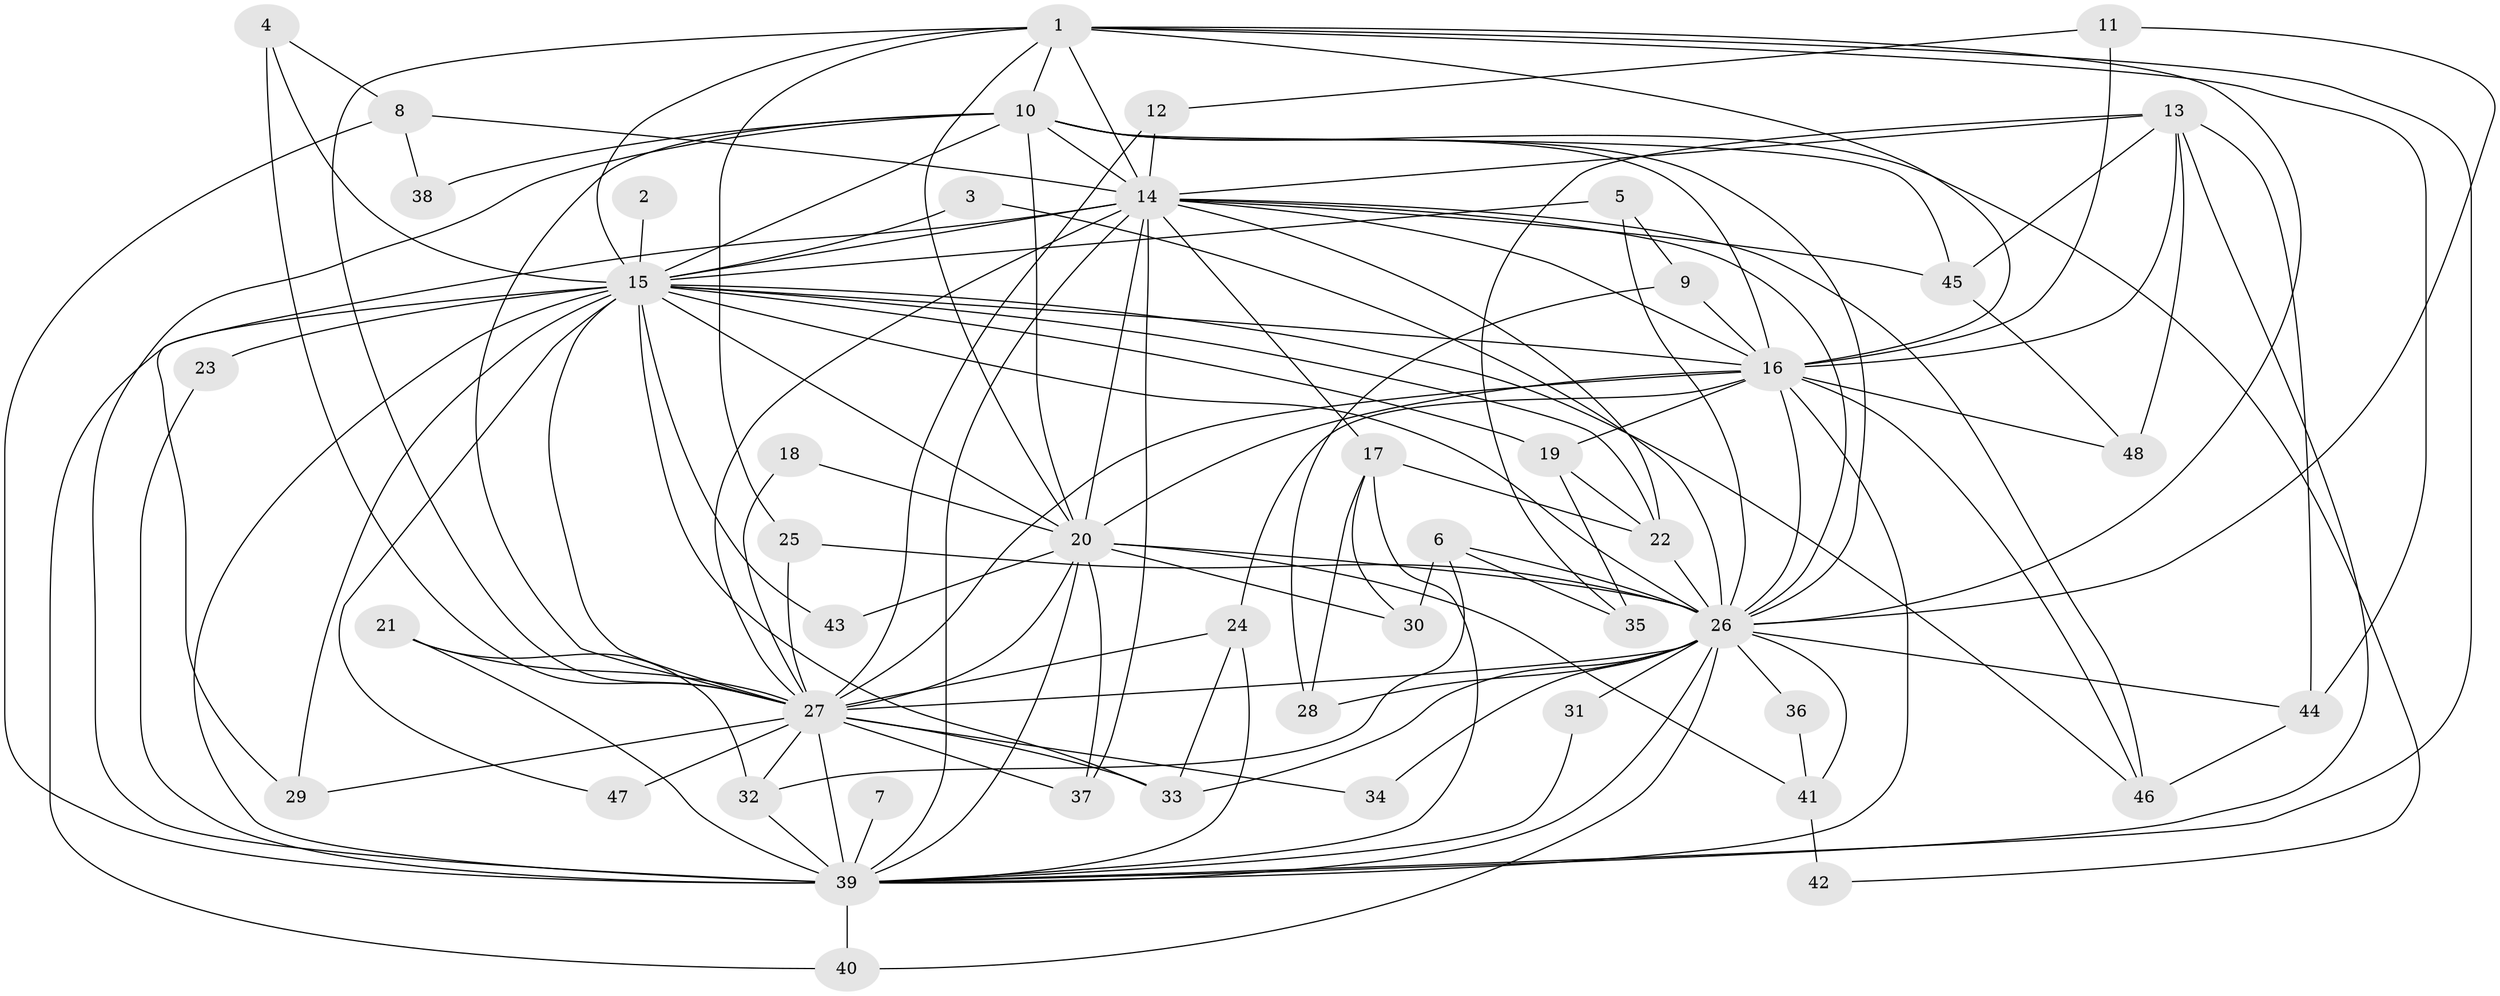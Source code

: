 // original degree distribution, {18: 0.010416666666666666, 25: 0.010416666666666666, 24: 0.020833333333333332, 15: 0.010416666666666666, 16: 0.010416666666666666, 20: 0.010416666666666666, 21: 0.010416666666666666, 12: 0.010416666666666666, 31: 0.010416666666666666, 5: 0.041666666666666664, 4: 0.10416666666666667, 2: 0.5, 3: 0.25}
// Generated by graph-tools (version 1.1) at 2025/01/03/09/25 03:01:27]
// undirected, 48 vertices, 134 edges
graph export_dot {
graph [start="1"]
  node [color=gray90,style=filled];
  1;
  2;
  3;
  4;
  5;
  6;
  7;
  8;
  9;
  10;
  11;
  12;
  13;
  14;
  15;
  16;
  17;
  18;
  19;
  20;
  21;
  22;
  23;
  24;
  25;
  26;
  27;
  28;
  29;
  30;
  31;
  32;
  33;
  34;
  35;
  36;
  37;
  38;
  39;
  40;
  41;
  42;
  43;
  44;
  45;
  46;
  47;
  48;
  1 -- 10 [weight=1.0];
  1 -- 14 [weight=1.0];
  1 -- 15 [weight=1.0];
  1 -- 16 [weight=1.0];
  1 -- 20 [weight=1.0];
  1 -- 25 [weight=1.0];
  1 -- 26 [weight=2.0];
  1 -- 27 [weight=2.0];
  1 -- 39 [weight=1.0];
  1 -- 44 [weight=1.0];
  2 -- 15 [weight=1.0];
  3 -- 15 [weight=1.0];
  3 -- 26 [weight=1.0];
  4 -- 8 [weight=1.0];
  4 -- 15 [weight=1.0];
  4 -- 27 [weight=1.0];
  5 -- 9 [weight=1.0];
  5 -- 15 [weight=1.0];
  5 -- 26 [weight=1.0];
  6 -- 26 [weight=2.0];
  6 -- 30 [weight=1.0];
  6 -- 32 [weight=1.0];
  6 -- 35 [weight=1.0];
  7 -- 39 [weight=1.0];
  8 -- 14 [weight=1.0];
  8 -- 38 [weight=1.0];
  8 -- 39 [weight=1.0];
  9 -- 16 [weight=1.0];
  9 -- 28 [weight=1.0];
  10 -- 14 [weight=2.0];
  10 -- 15 [weight=1.0];
  10 -- 16 [weight=1.0];
  10 -- 20 [weight=1.0];
  10 -- 26 [weight=1.0];
  10 -- 27 [weight=2.0];
  10 -- 38 [weight=2.0];
  10 -- 39 [weight=2.0];
  10 -- 42 [weight=1.0];
  10 -- 45 [weight=1.0];
  11 -- 12 [weight=1.0];
  11 -- 16 [weight=1.0];
  11 -- 26 [weight=1.0];
  12 -- 14 [weight=1.0];
  12 -- 27 [weight=1.0];
  13 -- 14 [weight=1.0];
  13 -- 16 [weight=1.0];
  13 -- 35 [weight=1.0];
  13 -- 39 [weight=1.0];
  13 -- 44 [weight=1.0];
  13 -- 45 [weight=1.0];
  13 -- 48 [weight=1.0];
  14 -- 15 [weight=2.0];
  14 -- 16 [weight=1.0];
  14 -- 17 [weight=1.0];
  14 -- 20 [weight=1.0];
  14 -- 22 [weight=1.0];
  14 -- 26 [weight=1.0];
  14 -- 27 [weight=3.0];
  14 -- 29 [weight=1.0];
  14 -- 37 [weight=1.0];
  14 -- 39 [weight=1.0];
  14 -- 45 [weight=1.0];
  14 -- 46 [weight=1.0];
  15 -- 16 [weight=1.0];
  15 -- 19 [weight=1.0];
  15 -- 20 [weight=1.0];
  15 -- 22 [weight=1.0];
  15 -- 23 [weight=2.0];
  15 -- 26 [weight=1.0];
  15 -- 27 [weight=2.0];
  15 -- 29 [weight=1.0];
  15 -- 33 [weight=1.0];
  15 -- 39 [weight=1.0];
  15 -- 40 [weight=1.0];
  15 -- 43 [weight=1.0];
  15 -- 46 [weight=1.0];
  15 -- 47 [weight=1.0];
  16 -- 19 [weight=1.0];
  16 -- 20 [weight=1.0];
  16 -- 24 [weight=1.0];
  16 -- 26 [weight=1.0];
  16 -- 27 [weight=3.0];
  16 -- 39 [weight=2.0];
  16 -- 46 [weight=1.0];
  16 -- 48 [weight=1.0];
  17 -- 22 [weight=1.0];
  17 -- 28 [weight=1.0];
  17 -- 30 [weight=1.0];
  17 -- 39 [weight=1.0];
  18 -- 20 [weight=1.0];
  18 -- 27 [weight=2.0];
  19 -- 22 [weight=1.0];
  19 -- 35 [weight=1.0];
  20 -- 26 [weight=3.0];
  20 -- 27 [weight=2.0];
  20 -- 30 [weight=1.0];
  20 -- 37 [weight=1.0];
  20 -- 39 [weight=1.0];
  20 -- 41 [weight=1.0];
  20 -- 43 [weight=1.0];
  21 -- 27 [weight=1.0];
  21 -- 32 [weight=1.0];
  21 -- 39 [weight=1.0];
  22 -- 26 [weight=1.0];
  23 -- 39 [weight=1.0];
  24 -- 27 [weight=2.0];
  24 -- 33 [weight=1.0];
  24 -- 39 [weight=1.0];
  25 -- 26 [weight=1.0];
  25 -- 27 [weight=1.0];
  26 -- 27 [weight=3.0];
  26 -- 28 [weight=1.0];
  26 -- 31 [weight=1.0];
  26 -- 33 [weight=1.0];
  26 -- 34 [weight=1.0];
  26 -- 36 [weight=1.0];
  26 -- 39 [weight=1.0];
  26 -- 40 [weight=1.0];
  26 -- 41 [weight=1.0];
  26 -- 44 [weight=1.0];
  27 -- 29 [weight=1.0];
  27 -- 32 [weight=2.0];
  27 -- 33 [weight=1.0];
  27 -- 34 [weight=1.0];
  27 -- 37 [weight=2.0];
  27 -- 39 [weight=4.0];
  27 -- 47 [weight=2.0];
  31 -- 39 [weight=1.0];
  32 -- 39 [weight=1.0];
  36 -- 41 [weight=1.0];
  39 -- 40 [weight=1.0];
  41 -- 42 [weight=1.0];
  44 -- 46 [weight=1.0];
  45 -- 48 [weight=1.0];
}
